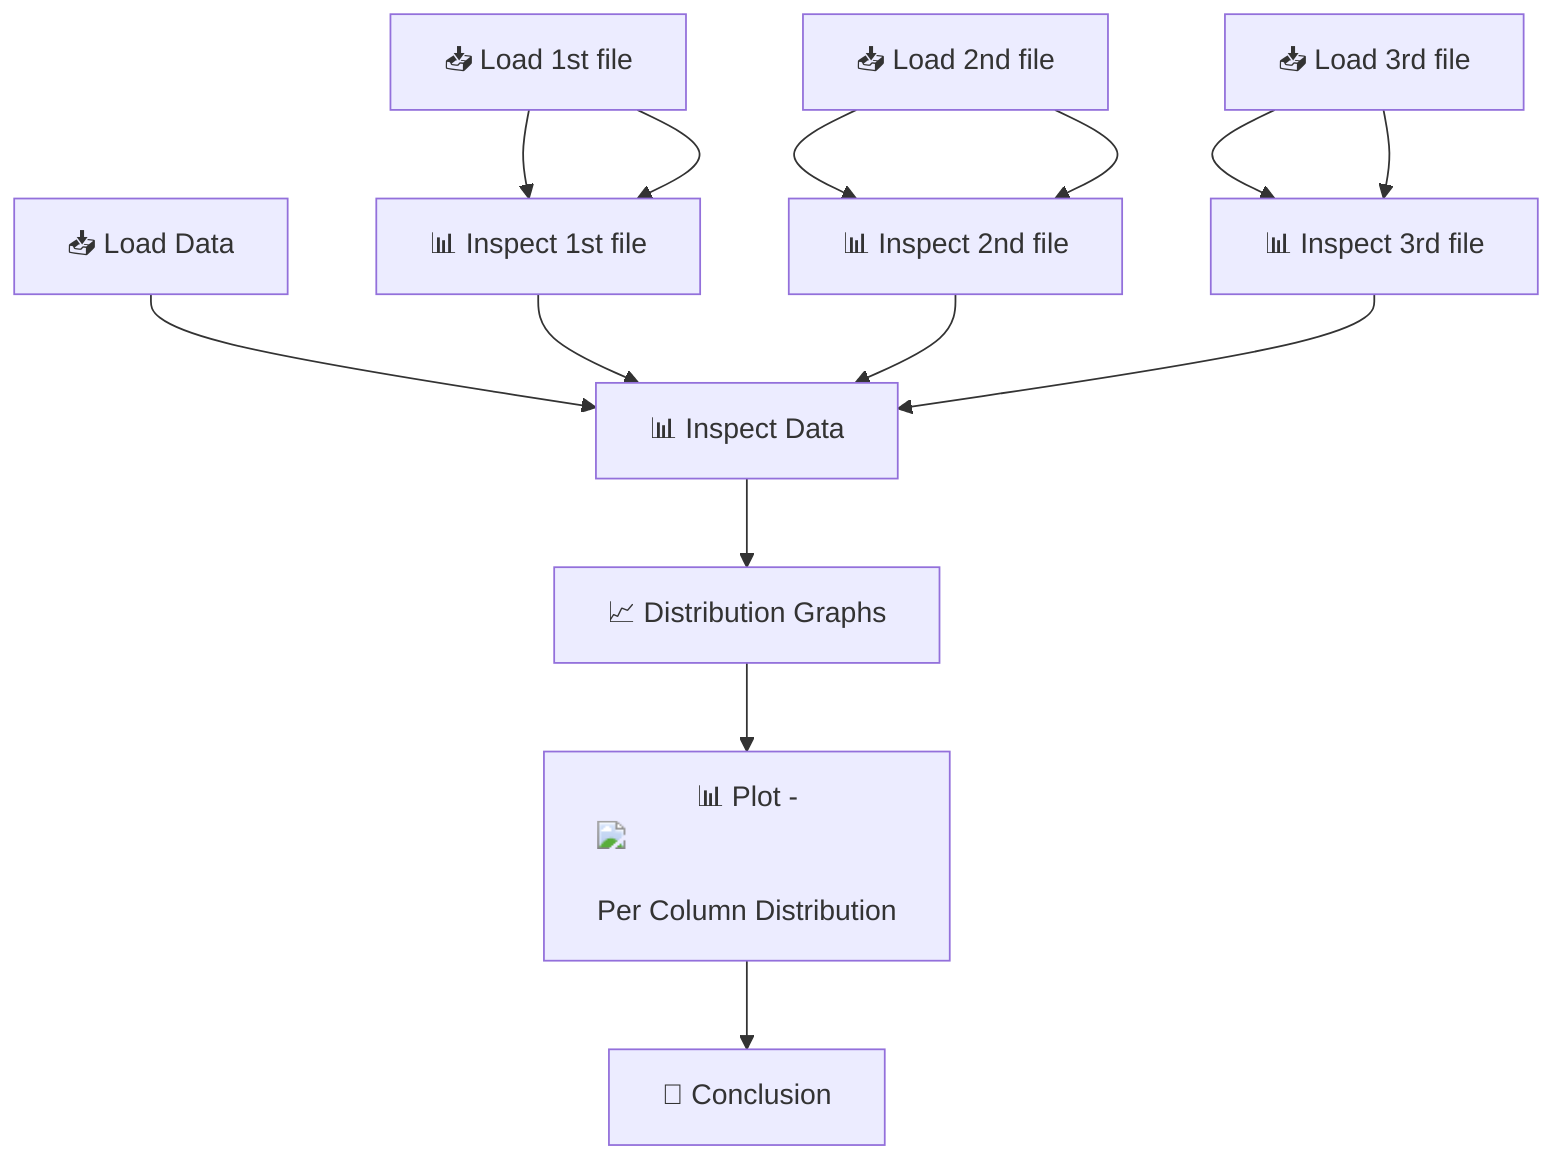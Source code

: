 graph TD;
    A["📥 Load Data"] --> B["📊 Inspect Data"];
    B --> C["📈 Distribution Graphs"];
    C --> D["📊 Plot - <img src='dummy_plots/hist_template.svg' /> <br/> Per Column Distribution"];

    A1["📥 Load 1st file"] --> A2["📊 Inspect 1st file"];
    A1 --> A2;
    A2 --> B;
    
    A1b["📥 Load 2nd file"] --> A2b["📊 Inspect 2nd file"];
    A1b --> A2b;
    A2b --> B;

    A1c["📥 Load 3rd file"] --> A2c["📊 Inspect 3rd file"];
    A1c --> A2c;
    A2c --> B;

    D --> E["🧾 Conclusion"];